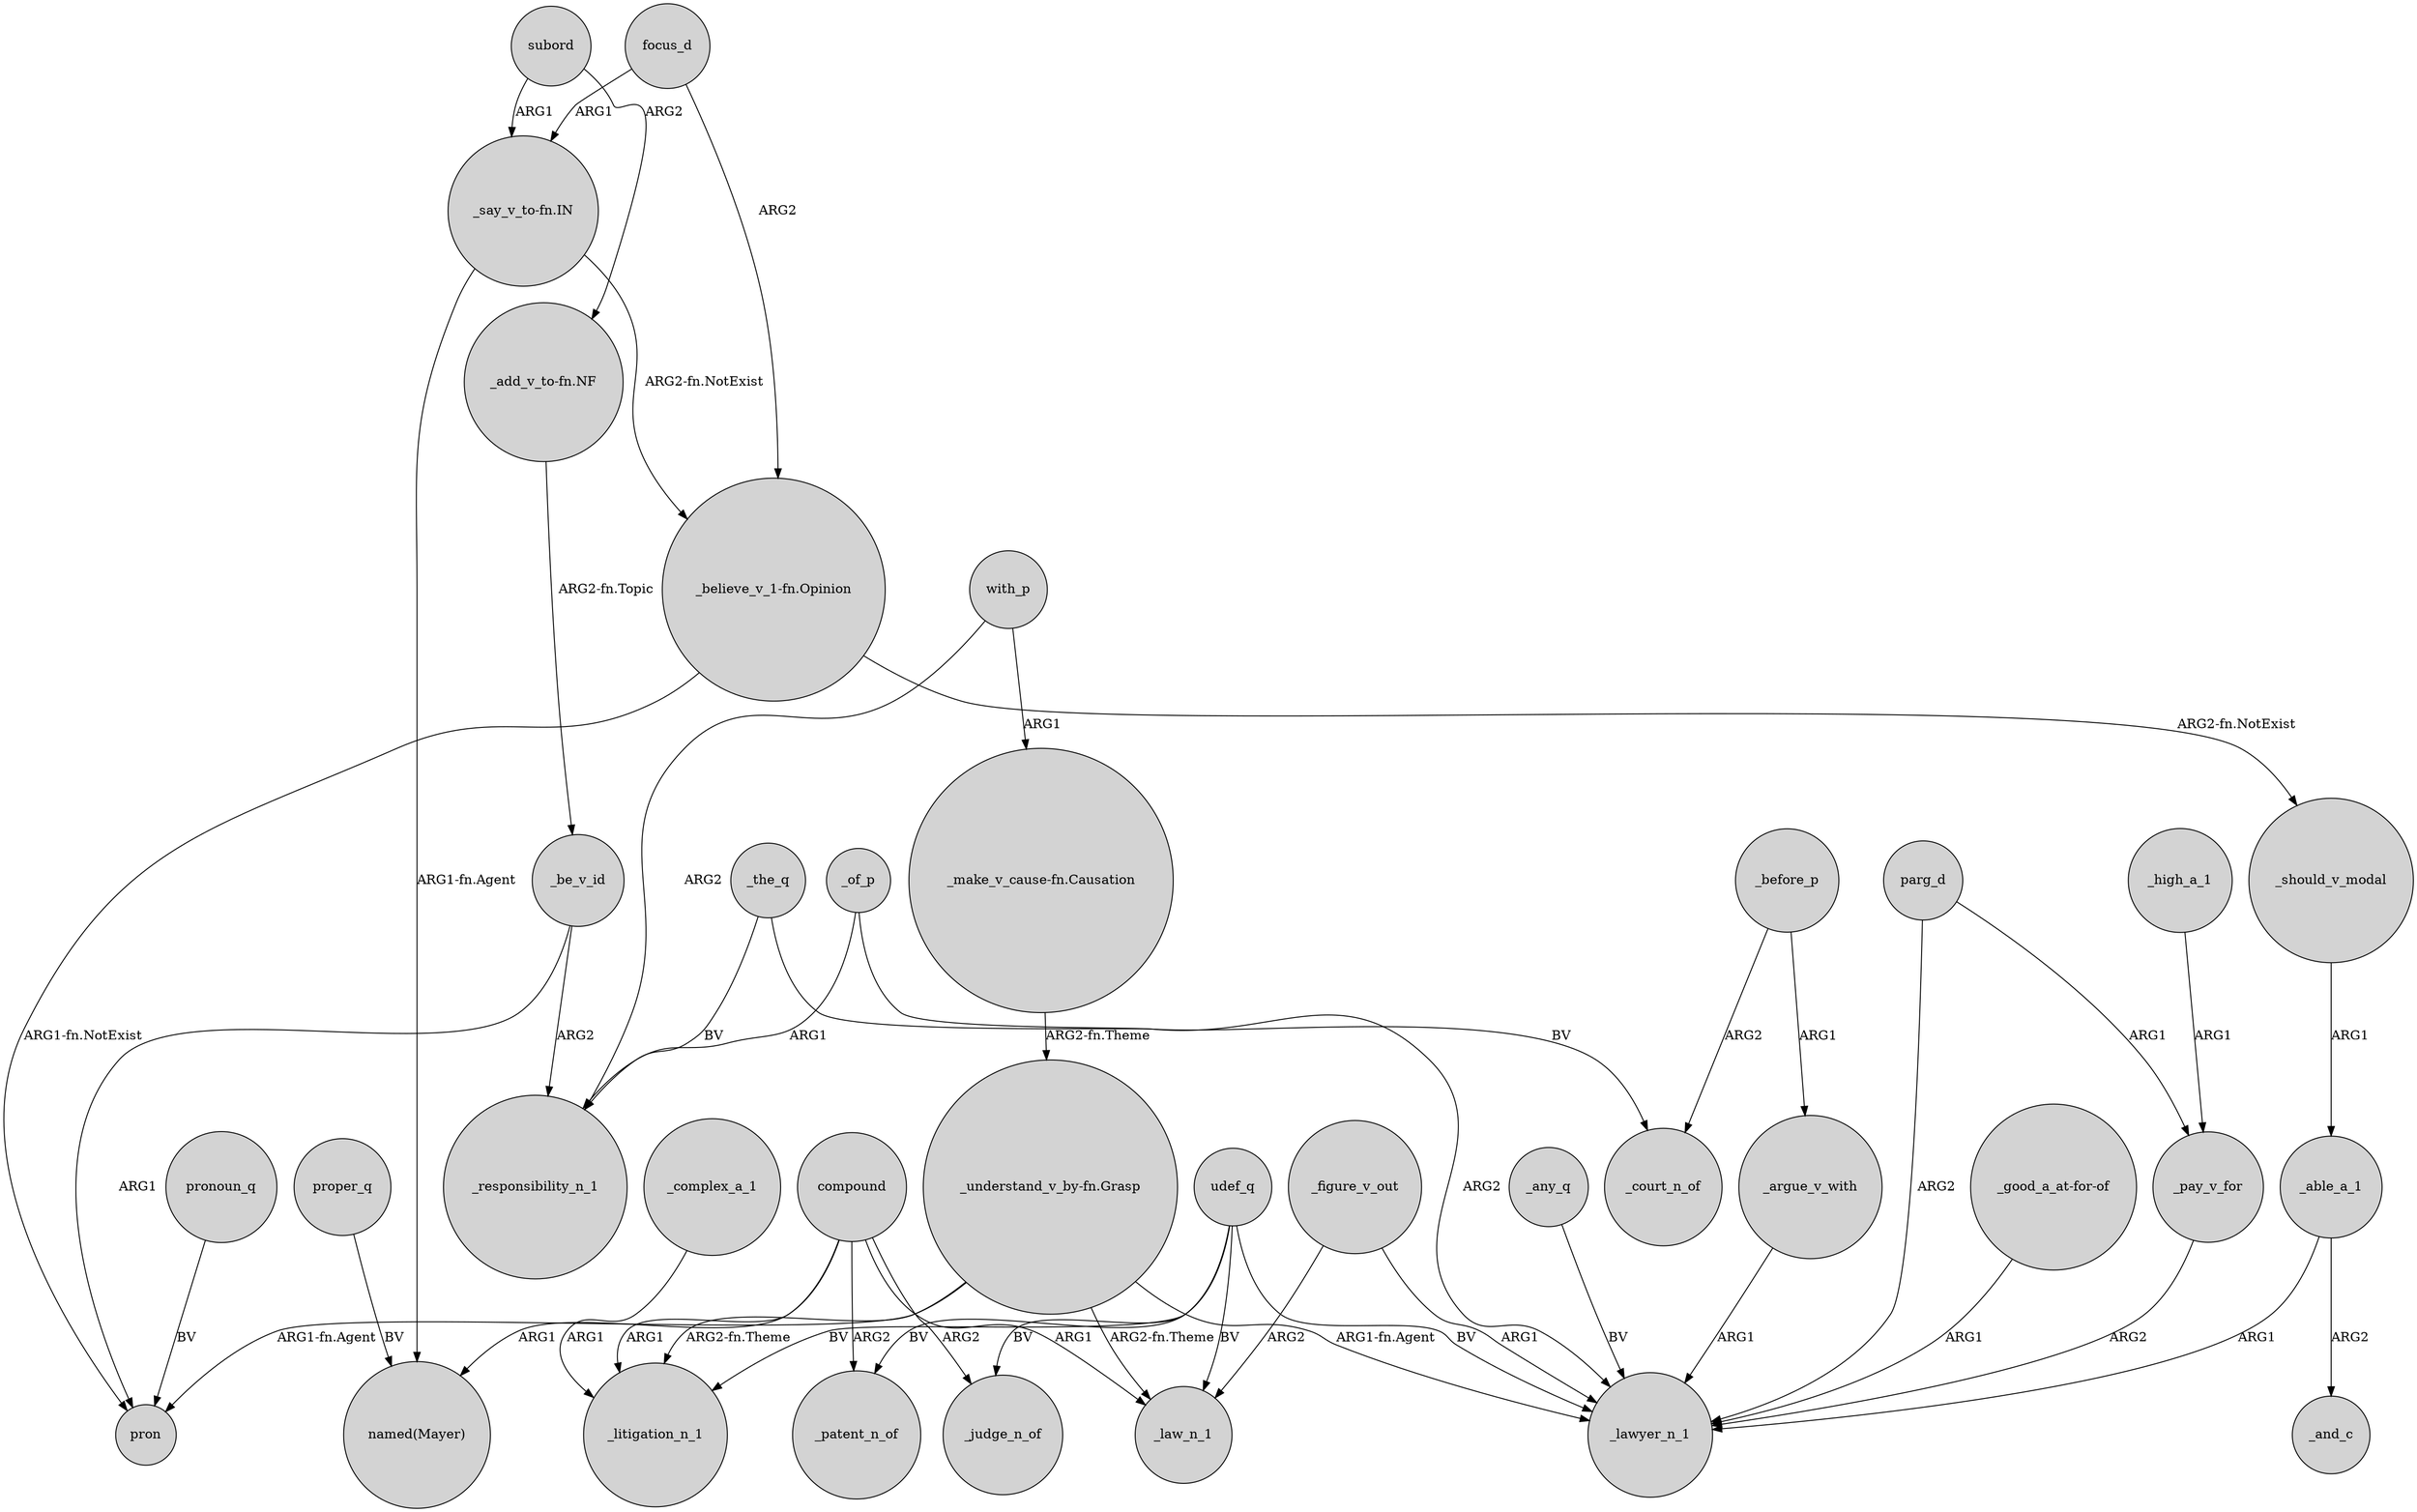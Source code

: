 digraph {
	node [shape=circle style=filled]
	subord -> "_add_v_to-fn.NF" [label=ARG2]
	_should_v_modal -> _able_a_1 [label=ARG1]
	"_understand_v_by-fn.Grasp" -> _litigation_n_1 [label="ARG2-fn.Theme"]
	"_add_v_to-fn.NF" -> _be_v_id [label="ARG2-fn.Topic"]
	compound -> _litigation_n_1 [label=ARG1]
	_complex_a_1 -> _litigation_n_1 [label=ARG1]
	"_understand_v_by-fn.Grasp" -> pron [label="ARG1-fn.Agent"]
	"_make_v_cause-fn.Causation" -> "_understand_v_by-fn.Grasp" [label="ARG2-fn.Theme"]
	"_believe_v_1-fn.Opinion" -> _should_v_modal [label="ARG2-fn.NotExist"]
	_of_p -> _lawyer_n_1 [label=ARG2]
	_any_q -> _lawyer_n_1 [label=BV]
	_able_a_1 -> _and_c [label=ARG2]
	_argue_v_with -> _lawyer_n_1 [label=ARG1]
	_the_q -> _responsibility_n_1 [label=BV]
	"_understand_v_by-fn.Grasp" -> _law_n_1 [label="ARG2-fn.Theme"]
	compound -> _judge_n_of [label=ARG2]
	parg_d -> _lawyer_n_1 [label=ARG2]
	_before_p -> _argue_v_with [label=ARG1]
	_the_q -> _court_n_of [label=BV]
	udef_q -> _litigation_n_1 [label=BV]
	subord -> "_say_v_to-fn.IN" [label=ARG1]
	udef_q -> _law_n_1 [label=BV]
	_able_a_1 -> _lawyer_n_1 [label=ARG1]
	_figure_v_out -> _lawyer_n_1 [label=ARG1]
	_be_v_id -> pron [label=ARG1]
	_pay_v_for -> _lawyer_n_1 [label=ARG2]
	udef_q -> _judge_n_of [label=BV]
	focus_d -> "_believe_v_1-fn.Opinion" [label=ARG2]
	_before_p -> _court_n_of [label=ARG2]
	compound -> _patent_n_of [label=ARG2]
	udef_q -> _patent_n_of [label=BV]
	pronoun_q -> pron [label=BV]
	"_believe_v_1-fn.Opinion" -> pron [label="ARG1-fn.NotExist"]
	"_good_a_at-for-of" -> _lawyer_n_1 [label=ARG1]
	udef_q -> _lawyer_n_1 [label=BV]
	proper_q -> "named(Mayer)" [label=BV]
	"_understand_v_by-fn.Grasp" -> _lawyer_n_1 [label="ARG1-fn.Agent"]
	_of_p -> _responsibility_n_1 [label=ARG1]
	compound -> "named(Mayer)" [label=ARG1]
	with_p -> _responsibility_n_1 [label=ARG2]
	compound -> _law_n_1 [label=ARG1]
	_be_v_id -> _responsibility_n_1 [label=ARG2]
	"_say_v_to-fn.IN" -> "_believe_v_1-fn.Opinion" [label="ARG2-fn.NotExist"]
	_figure_v_out -> _law_n_1 [label=ARG2]
	"_say_v_to-fn.IN" -> "named(Mayer)" [label="ARG1-fn.Agent"]
	parg_d -> _pay_v_for [label=ARG1]
	with_p -> "_make_v_cause-fn.Causation" [label=ARG1]
	focus_d -> "_say_v_to-fn.IN" [label=ARG1]
	_high_a_1 -> _pay_v_for [label=ARG1]
}
